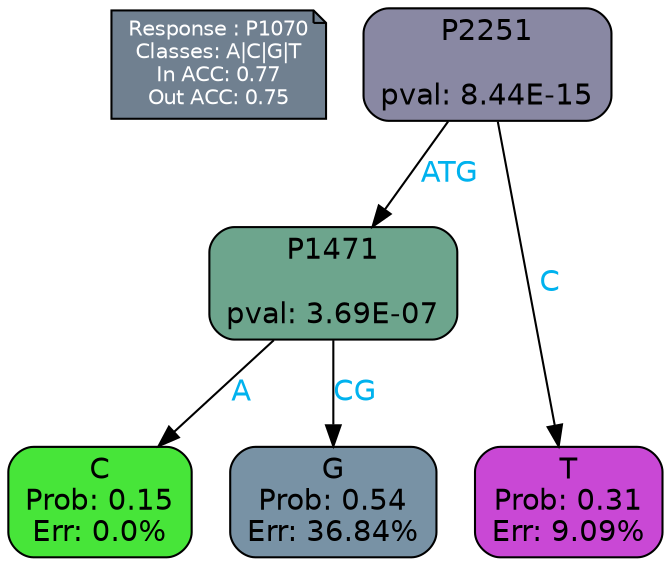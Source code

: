 digraph Tree {
node [shape=box, style="filled, rounded", color="black", fontname=helvetica] ;
graph [ranksep=equally, splines=polylines, bgcolor=transparent, dpi=600] ;
edge [fontname=helvetica] ;
LEGEND [label="Response : P1070
Classes: A|C|G|T
In ACC: 0.77
Out ACC: 0.75
",shape=note,align=left,style=filled,fillcolor="slategray",fontcolor="white",fontsize=10];1 [label="P2251

pval: 8.44E-15", fillcolor="#8988a3"] ;
2 [label="P1471

pval: 3.69E-07", fillcolor="#6da58d"] ;
3 [label="C
Prob: 0.15
Err: 0.0%", fillcolor="#47e539"] ;
4 [label="G
Prob: 0.54
Err: 36.84%", fillcolor="#7892a5"] ;
5 [label="T
Prob: 0.31
Err: 9.09%", fillcolor="#c948d5"] ;
1 -> 2 [label="ATG",fontcolor=deepskyblue2] ;
1 -> 5 [label="C",fontcolor=deepskyblue2] ;
2 -> 3 [label="A",fontcolor=deepskyblue2] ;
2 -> 4 [label="CG",fontcolor=deepskyblue2] ;
{rank = same; 3;4;5;}{rank = same; LEGEND;1;}}